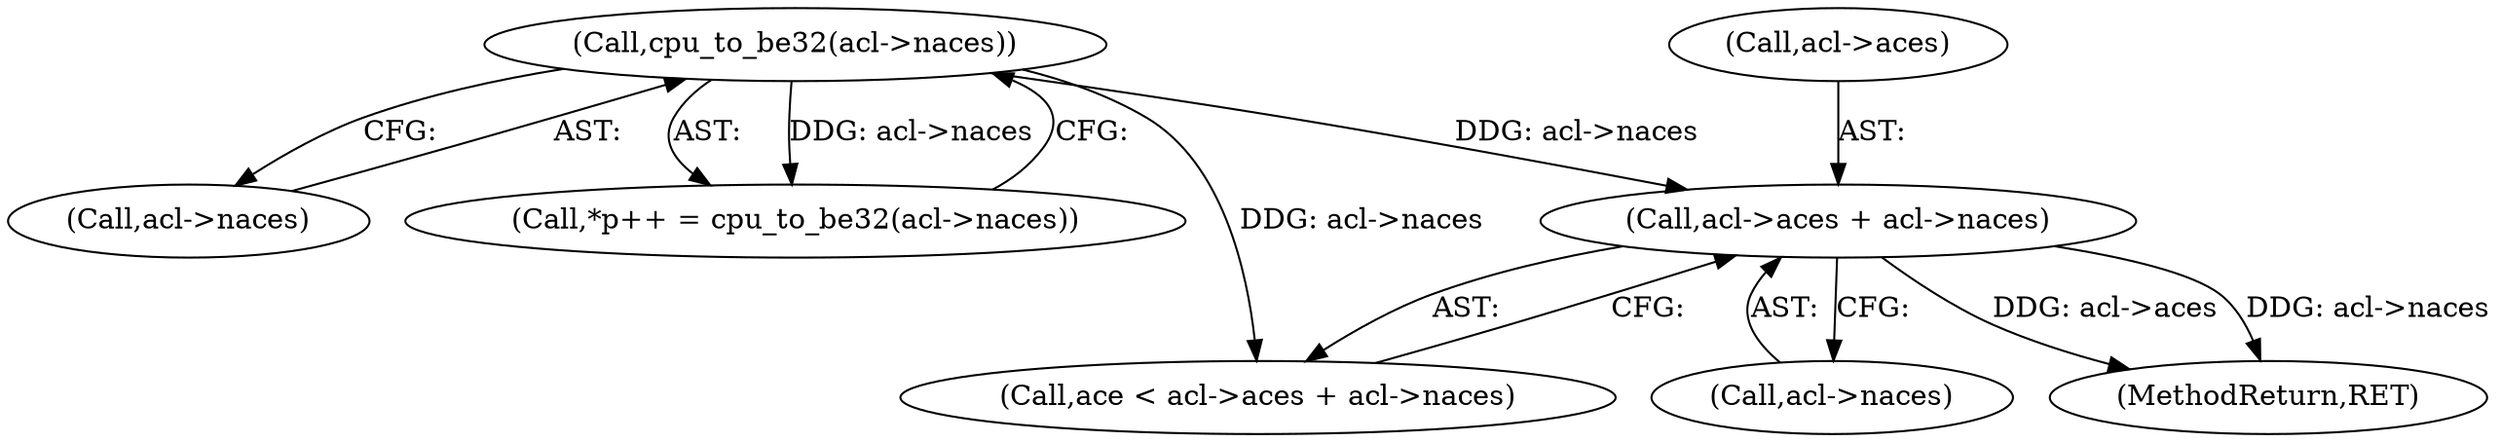 digraph "0_linux_c70422f760c120480fee4de6c38804c72aa26bc1_12@pointer" {
"1000909" [label="(Call,acl->aces + acl->naces)"];
"1000897" [label="(Call,cpu_to_be32(acl->naces))"];
"1000913" [label="(Call,acl->naces)"];
"1000910" [label="(Call,acl->aces)"];
"1000909" [label="(Call,acl->aces + acl->naces)"];
"1000897" [label="(Call,cpu_to_be32(acl->naces))"];
"1000898" [label="(Call,acl->naces)"];
"1000893" [label="(Call,*p++ = cpu_to_be32(acl->naces))"];
"1000907" [label="(Call,ace < acl->aces + acl->naces)"];
"1001963" [label="(MethodReturn,RET)"];
"1000909" -> "1000907"  [label="AST: "];
"1000909" -> "1000913"  [label="CFG: "];
"1000910" -> "1000909"  [label="AST: "];
"1000913" -> "1000909"  [label="AST: "];
"1000907" -> "1000909"  [label="CFG: "];
"1000909" -> "1001963"  [label="DDG: acl->aces"];
"1000909" -> "1001963"  [label="DDG: acl->naces"];
"1000897" -> "1000909"  [label="DDG: acl->naces"];
"1000897" -> "1000893"  [label="AST: "];
"1000897" -> "1000898"  [label="CFG: "];
"1000898" -> "1000897"  [label="AST: "];
"1000893" -> "1000897"  [label="CFG: "];
"1000897" -> "1000893"  [label="DDG: acl->naces"];
"1000897" -> "1000907"  [label="DDG: acl->naces"];
}
